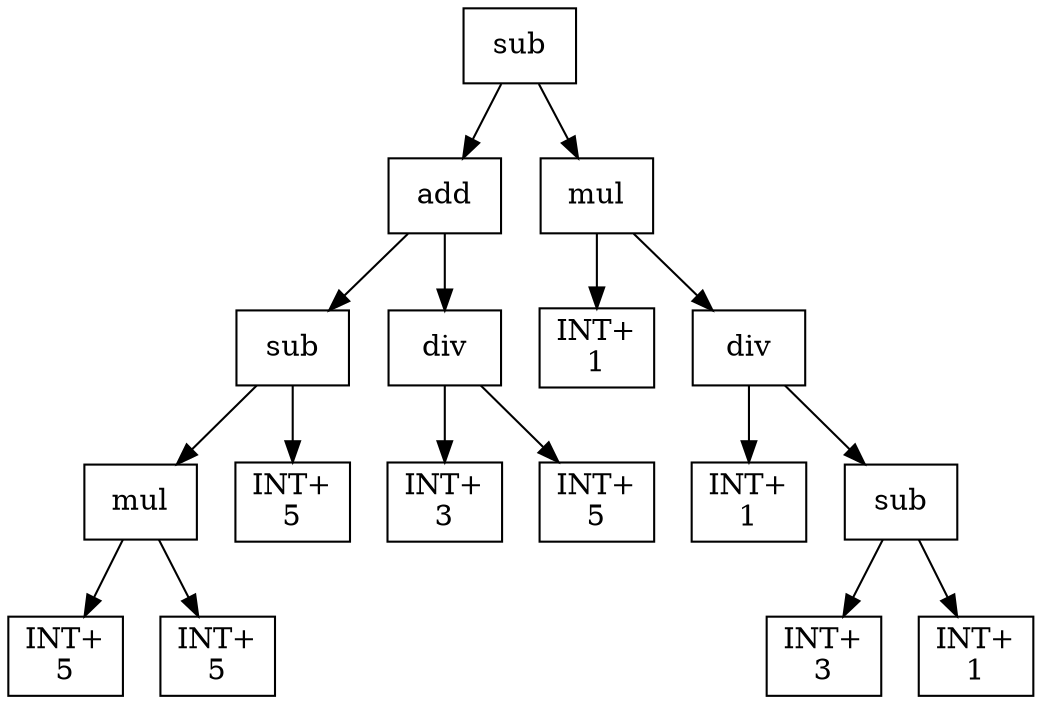 digraph expr {
  node [shape=box];
  n1 [label="sub"];
  n2 [label="add"];
  n3 [label="sub"];
  n4 [label="mul"];
  n5 [label="INT+\n5"];
  n6 [label="INT+\n5"];
  n4 -> n5;
  n4 -> n6;
  n7 [label="INT+\n5"];
  n3 -> n4;
  n3 -> n7;
  n8 [label="div"];
  n9 [label="INT+\n3"];
  n10 [label="INT+\n5"];
  n8 -> n9;
  n8 -> n10;
  n2 -> n3;
  n2 -> n8;
  n11 [label="mul"];
  n12 [label="INT+\n1"];
  n13 [label="div"];
  n14 [label="INT+\n1"];
  n15 [label="sub"];
  n16 [label="INT+\n3"];
  n17 [label="INT+\n1"];
  n15 -> n16;
  n15 -> n17;
  n13 -> n14;
  n13 -> n15;
  n11 -> n12;
  n11 -> n13;
  n1 -> n2;
  n1 -> n11;
}